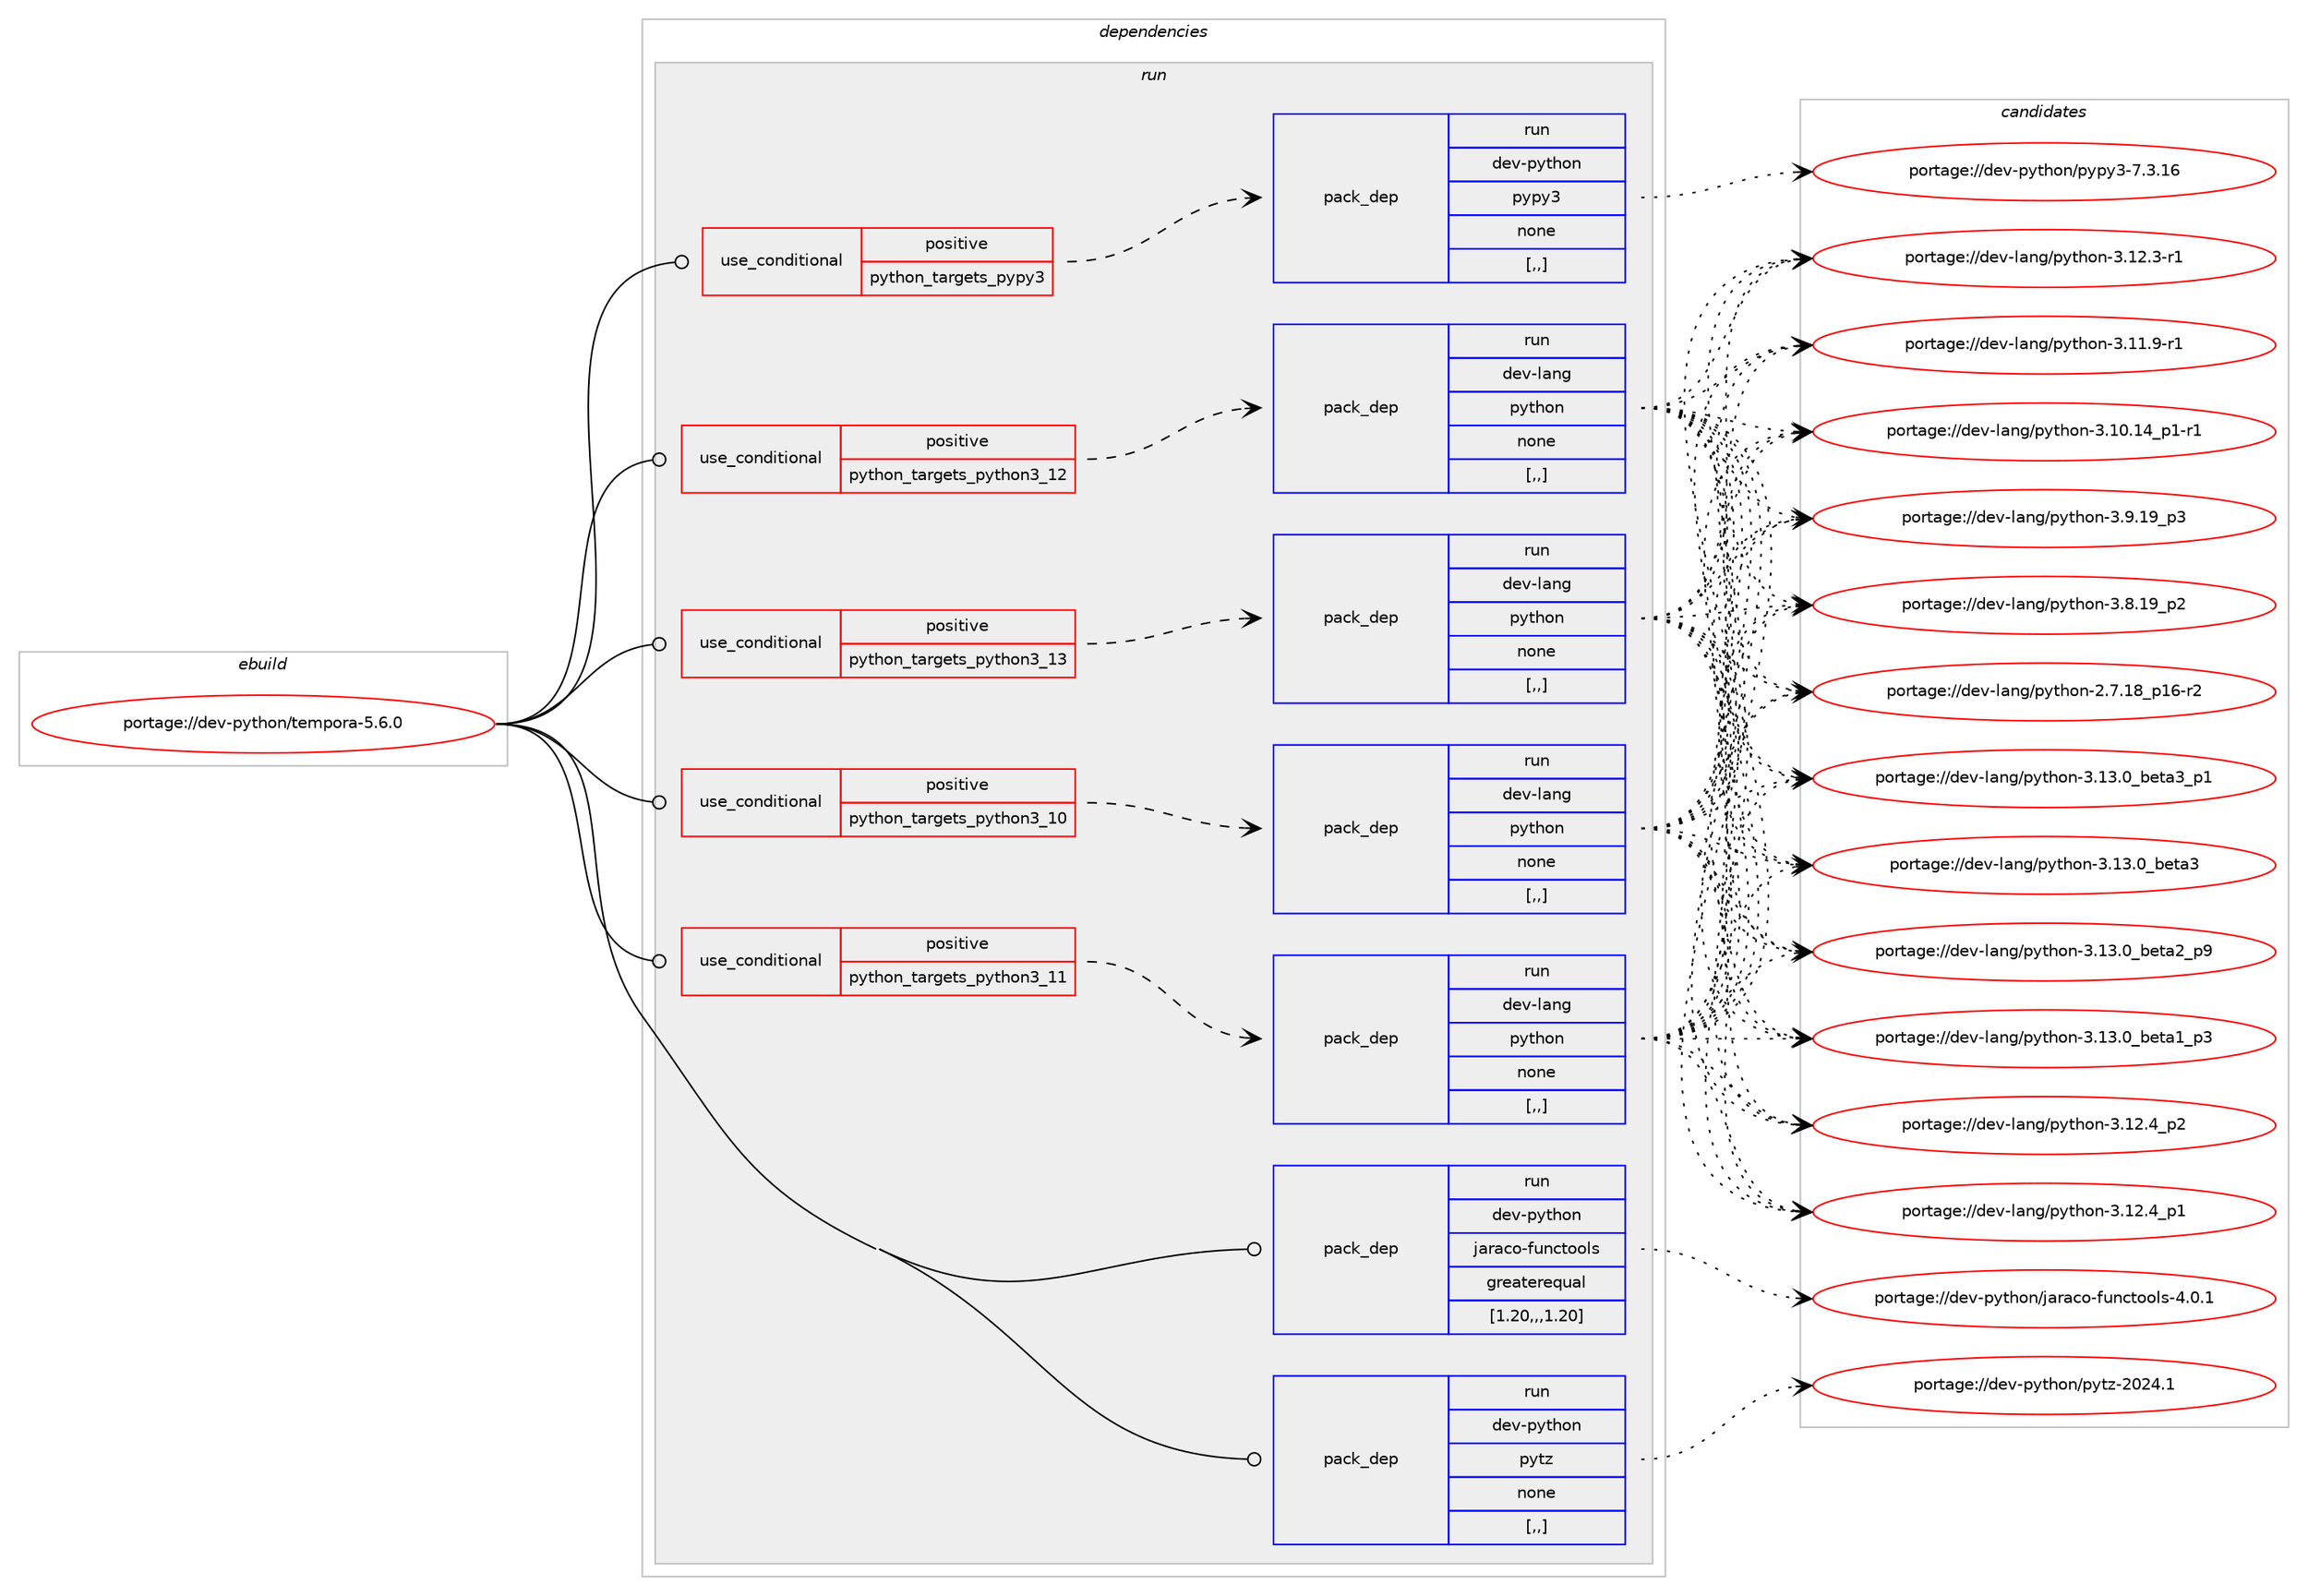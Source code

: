 digraph prolog {

# *************
# Graph options
# *************

newrank=true;
concentrate=true;
compound=true;
graph [rankdir=LR,fontname=Helvetica,fontsize=10,ranksep=1.5];#, ranksep=2.5, nodesep=0.2];
edge  [arrowhead=vee];
node  [fontname=Helvetica,fontsize=10];

# **********
# The ebuild
# **********

subgraph cluster_leftcol {
color=gray;
label=<<i>ebuild</i>>;
id [label="portage://dev-python/tempora-5.6.0", color=red, width=4, href="../dev-python/tempora-5.6.0.svg"];
}

# ****************
# The dependencies
# ****************

subgraph cluster_midcol {
color=gray;
label=<<i>dependencies</i>>;
subgraph cluster_compile {
fillcolor="#eeeeee";
style=filled;
label=<<i>compile</i>>;
}
subgraph cluster_compileandrun {
fillcolor="#eeeeee";
style=filled;
label=<<i>compile and run</i>>;
}
subgraph cluster_run {
fillcolor="#eeeeee";
style=filled;
label=<<i>run</i>>;
subgraph cond40123 {
dependency164791 [label=<<TABLE BORDER="0" CELLBORDER="1" CELLSPACING="0" CELLPADDING="4"><TR><TD ROWSPAN="3" CELLPADDING="10">use_conditional</TD></TR><TR><TD>positive</TD></TR><TR><TD>python_targets_pypy3</TD></TR></TABLE>>, shape=none, color=red];
subgraph pack123396 {
dependency164792 [label=<<TABLE BORDER="0" CELLBORDER="1" CELLSPACING="0" CELLPADDING="4" WIDTH="220"><TR><TD ROWSPAN="6" CELLPADDING="30">pack_dep</TD></TR><TR><TD WIDTH="110">run</TD></TR><TR><TD>dev-python</TD></TR><TR><TD>pypy3</TD></TR><TR><TD>none</TD></TR><TR><TD>[,,]</TD></TR></TABLE>>, shape=none, color=blue];
}
dependency164791:e -> dependency164792:w [weight=20,style="dashed",arrowhead="vee"];
}
id:e -> dependency164791:w [weight=20,style="solid",arrowhead="odot"];
subgraph cond40124 {
dependency164793 [label=<<TABLE BORDER="0" CELLBORDER="1" CELLSPACING="0" CELLPADDING="4"><TR><TD ROWSPAN="3" CELLPADDING="10">use_conditional</TD></TR><TR><TD>positive</TD></TR><TR><TD>python_targets_python3_10</TD></TR></TABLE>>, shape=none, color=red];
subgraph pack123397 {
dependency164794 [label=<<TABLE BORDER="0" CELLBORDER="1" CELLSPACING="0" CELLPADDING="4" WIDTH="220"><TR><TD ROWSPAN="6" CELLPADDING="30">pack_dep</TD></TR><TR><TD WIDTH="110">run</TD></TR><TR><TD>dev-lang</TD></TR><TR><TD>python</TD></TR><TR><TD>none</TD></TR><TR><TD>[,,]</TD></TR></TABLE>>, shape=none, color=blue];
}
dependency164793:e -> dependency164794:w [weight=20,style="dashed",arrowhead="vee"];
}
id:e -> dependency164793:w [weight=20,style="solid",arrowhead="odot"];
subgraph cond40125 {
dependency164795 [label=<<TABLE BORDER="0" CELLBORDER="1" CELLSPACING="0" CELLPADDING="4"><TR><TD ROWSPAN="3" CELLPADDING="10">use_conditional</TD></TR><TR><TD>positive</TD></TR><TR><TD>python_targets_python3_11</TD></TR></TABLE>>, shape=none, color=red];
subgraph pack123398 {
dependency164796 [label=<<TABLE BORDER="0" CELLBORDER="1" CELLSPACING="0" CELLPADDING="4" WIDTH="220"><TR><TD ROWSPAN="6" CELLPADDING="30">pack_dep</TD></TR><TR><TD WIDTH="110">run</TD></TR><TR><TD>dev-lang</TD></TR><TR><TD>python</TD></TR><TR><TD>none</TD></TR><TR><TD>[,,]</TD></TR></TABLE>>, shape=none, color=blue];
}
dependency164795:e -> dependency164796:w [weight=20,style="dashed",arrowhead="vee"];
}
id:e -> dependency164795:w [weight=20,style="solid",arrowhead="odot"];
subgraph cond40126 {
dependency164797 [label=<<TABLE BORDER="0" CELLBORDER="1" CELLSPACING="0" CELLPADDING="4"><TR><TD ROWSPAN="3" CELLPADDING="10">use_conditional</TD></TR><TR><TD>positive</TD></TR><TR><TD>python_targets_python3_12</TD></TR></TABLE>>, shape=none, color=red];
subgraph pack123399 {
dependency164798 [label=<<TABLE BORDER="0" CELLBORDER="1" CELLSPACING="0" CELLPADDING="4" WIDTH="220"><TR><TD ROWSPAN="6" CELLPADDING="30">pack_dep</TD></TR><TR><TD WIDTH="110">run</TD></TR><TR><TD>dev-lang</TD></TR><TR><TD>python</TD></TR><TR><TD>none</TD></TR><TR><TD>[,,]</TD></TR></TABLE>>, shape=none, color=blue];
}
dependency164797:e -> dependency164798:w [weight=20,style="dashed",arrowhead="vee"];
}
id:e -> dependency164797:w [weight=20,style="solid",arrowhead="odot"];
subgraph cond40127 {
dependency164799 [label=<<TABLE BORDER="0" CELLBORDER="1" CELLSPACING="0" CELLPADDING="4"><TR><TD ROWSPAN="3" CELLPADDING="10">use_conditional</TD></TR><TR><TD>positive</TD></TR><TR><TD>python_targets_python3_13</TD></TR></TABLE>>, shape=none, color=red];
subgraph pack123400 {
dependency164800 [label=<<TABLE BORDER="0" CELLBORDER="1" CELLSPACING="0" CELLPADDING="4" WIDTH="220"><TR><TD ROWSPAN="6" CELLPADDING="30">pack_dep</TD></TR><TR><TD WIDTH="110">run</TD></TR><TR><TD>dev-lang</TD></TR><TR><TD>python</TD></TR><TR><TD>none</TD></TR><TR><TD>[,,]</TD></TR></TABLE>>, shape=none, color=blue];
}
dependency164799:e -> dependency164800:w [weight=20,style="dashed",arrowhead="vee"];
}
id:e -> dependency164799:w [weight=20,style="solid",arrowhead="odot"];
subgraph pack123401 {
dependency164801 [label=<<TABLE BORDER="0" CELLBORDER="1" CELLSPACING="0" CELLPADDING="4" WIDTH="220"><TR><TD ROWSPAN="6" CELLPADDING="30">pack_dep</TD></TR><TR><TD WIDTH="110">run</TD></TR><TR><TD>dev-python</TD></TR><TR><TD>jaraco-functools</TD></TR><TR><TD>greaterequal</TD></TR><TR><TD>[1.20,,,1.20]</TD></TR></TABLE>>, shape=none, color=blue];
}
id:e -> dependency164801:w [weight=20,style="solid",arrowhead="odot"];
subgraph pack123402 {
dependency164802 [label=<<TABLE BORDER="0" CELLBORDER="1" CELLSPACING="0" CELLPADDING="4" WIDTH="220"><TR><TD ROWSPAN="6" CELLPADDING="30">pack_dep</TD></TR><TR><TD WIDTH="110">run</TD></TR><TR><TD>dev-python</TD></TR><TR><TD>pytz</TD></TR><TR><TD>none</TD></TR><TR><TD>[,,]</TD></TR></TABLE>>, shape=none, color=blue];
}
id:e -> dependency164802:w [weight=20,style="solid",arrowhead="odot"];
}
}

# **************
# The candidates
# **************

subgraph cluster_choices {
rank=same;
color=gray;
label=<<i>candidates</i>>;

subgraph choice123396 {
color=black;
nodesep=1;
choice10010111845112121116104111110471121211121215145554651464954 [label="portage://dev-python/pypy3-7.3.16", color=red, width=4,href="../dev-python/pypy3-7.3.16.svg"];
dependency164792:e -> choice10010111845112121116104111110471121211121215145554651464954:w [style=dotted,weight="100"];
}
subgraph choice123397 {
color=black;
nodesep=1;
choice10010111845108971101034711212111610411111045514649514648959810111697519511249 [label="portage://dev-lang/python-3.13.0_beta3_p1", color=red, width=4,href="../dev-lang/python-3.13.0_beta3_p1.svg"];
choice1001011184510897110103471121211161041111104551464951464895981011169751 [label="portage://dev-lang/python-3.13.0_beta3", color=red, width=4,href="../dev-lang/python-3.13.0_beta3.svg"];
choice10010111845108971101034711212111610411111045514649514648959810111697509511257 [label="portage://dev-lang/python-3.13.0_beta2_p9", color=red, width=4,href="../dev-lang/python-3.13.0_beta2_p9.svg"];
choice10010111845108971101034711212111610411111045514649514648959810111697499511251 [label="portage://dev-lang/python-3.13.0_beta1_p3", color=red, width=4,href="../dev-lang/python-3.13.0_beta1_p3.svg"];
choice100101118451089711010347112121116104111110455146495046529511250 [label="portage://dev-lang/python-3.12.4_p2", color=red, width=4,href="../dev-lang/python-3.12.4_p2.svg"];
choice100101118451089711010347112121116104111110455146495046529511249 [label="portage://dev-lang/python-3.12.4_p1", color=red, width=4,href="../dev-lang/python-3.12.4_p1.svg"];
choice100101118451089711010347112121116104111110455146495046514511449 [label="portage://dev-lang/python-3.12.3-r1", color=red, width=4,href="../dev-lang/python-3.12.3-r1.svg"];
choice100101118451089711010347112121116104111110455146494946574511449 [label="portage://dev-lang/python-3.11.9-r1", color=red, width=4,href="../dev-lang/python-3.11.9-r1.svg"];
choice100101118451089711010347112121116104111110455146494846495295112494511449 [label="portage://dev-lang/python-3.10.14_p1-r1", color=red, width=4,href="../dev-lang/python-3.10.14_p1-r1.svg"];
choice100101118451089711010347112121116104111110455146574649579511251 [label="portage://dev-lang/python-3.9.19_p3", color=red, width=4,href="../dev-lang/python-3.9.19_p3.svg"];
choice100101118451089711010347112121116104111110455146564649579511250 [label="portage://dev-lang/python-3.8.19_p2", color=red, width=4,href="../dev-lang/python-3.8.19_p2.svg"];
choice100101118451089711010347112121116104111110455046554649569511249544511450 [label="portage://dev-lang/python-2.7.18_p16-r2", color=red, width=4,href="../dev-lang/python-2.7.18_p16-r2.svg"];
dependency164794:e -> choice10010111845108971101034711212111610411111045514649514648959810111697519511249:w [style=dotted,weight="100"];
dependency164794:e -> choice1001011184510897110103471121211161041111104551464951464895981011169751:w [style=dotted,weight="100"];
dependency164794:e -> choice10010111845108971101034711212111610411111045514649514648959810111697509511257:w [style=dotted,weight="100"];
dependency164794:e -> choice10010111845108971101034711212111610411111045514649514648959810111697499511251:w [style=dotted,weight="100"];
dependency164794:e -> choice100101118451089711010347112121116104111110455146495046529511250:w [style=dotted,weight="100"];
dependency164794:e -> choice100101118451089711010347112121116104111110455146495046529511249:w [style=dotted,weight="100"];
dependency164794:e -> choice100101118451089711010347112121116104111110455146495046514511449:w [style=dotted,weight="100"];
dependency164794:e -> choice100101118451089711010347112121116104111110455146494946574511449:w [style=dotted,weight="100"];
dependency164794:e -> choice100101118451089711010347112121116104111110455146494846495295112494511449:w [style=dotted,weight="100"];
dependency164794:e -> choice100101118451089711010347112121116104111110455146574649579511251:w [style=dotted,weight="100"];
dependency164794:e -> choice100101118451089711010347112121116104111110455146564649579511250:w [style=dotted,weight="100"];
dependency164794:e -> choice100101118451089711010347112121116104111110455046554649569511249544511450:w [style=dotted,weight="100"];
}
subgraph choice123398 {
color=black;
nodesep=1;
choice10010111845108971101034711212111610411111045514649514648959810111697519511249 [label="portage://dev-lang/python-3.13.0_beta3_p1", color=red, width=4,href="../dev-lang/python-3.13.0_beta3_p1.svg"];
choice1001011184510897110103471121211161041111104551464951464895981011169751 [label="portage://dev-lang/python-3.13.0_beta3", color=red, width=4,href="../dev-lang/python-3.13.0_beta3.svg"];
choice10010111845108971101034711212111610411111045514649514648959810111697509511257 [label="portage://dev-lang/python-3.13.0_beta2_p9", color=red, width=4,href="../dev-lang/python-3.13.0_beta2_p9.svg"];
choice10010111845108971101034711212111610411111045514649514648959810111697499511251 [label="portage://dev-lang/python-3.13.0_beta1_p3", color=red, width=4,href="../dev-lang/python-3.13.0_beta1_p3.svg"];
choice100101118451089711010347112121116104111110455146495046529511250 [label="portage://dev-lang/python-3.12.4_p2", color=red, width=4,href="../dev-lang/python-3.12.4_p2.svg"];
choice100101118451089711010347112121116104111110455146495046529511249 [label="portage://dev-lang/python-3.12.4_p1", color=red, width=4,href="../dev-lang/python-3.12.4_p1.svg"];
choice100101118451089711010347112121116104111110455146495046514511449 [label="portage://dev-lang/python-3.12.3-r1", color=red, width=4,href="../dev-lang/python-3.12.3-r1.svg"];
choice100101118451089711010347112121116104111110455146494946574511449 [label="portage://dev-lang/python-3.11.9-r1", color=red, width=4,href="../dev-lang/python-3.11.9-r1.svg"];
choice100101118451089711010347112121116104111110455146494846495295112494511449 [label="portage://dev-lang/python-3.10.14_p1-r1", color=red, width=4,href="../dev-lang/python-3.10.14_p1-r1.svg"];
choice100101118451089711010347112121116104111110455146574649579511251 [label="portage://dev-lang/python-3.9.19_p3", color=red, width=4,href="../dev-lang/python-3.9.19_p3.svg"];
choice100101118451089711010347112121116104111110455146564649579511250 [label="portage://dev-lang/python-3.8.19_p2", color=red, width=4,href="../dev-lang/python-3.8.19_p2.svg"];
choice100101118451089711010347112121116104111110455046554649569511249544511450 [label="portage://dev-lang/python-2.7.18_p16-r2", color=red, width=4,href="../dev-lang/python-2.7.18_p16-r2.svg"];
dependency164796:e -> choice10010111845108971101034711212111610411111045514649514648959810111697519511249:w [style=dotted,weight="100"];
dependency164796:e -> choice1001011184510897110103471121211161041111104551464951464895981011169751:w [style=dotted,weight="100"];
dependency164796:e -> choice10010111845108971101034711212111610411111045514649514648959810111697509511257:w [style=dotted,weight="100"];
dependency164796:e -> choice10010111845108971101034711212111610411111045514649514648959810111697499511251:w [style=dotted,weight="100"];
dependency164796:e -> choice100101118451089711010347112121116104111110455146495046529511250:w [style=dotted,weight="100"];
dependency164796:e -> choice100101118451089711010347112121116104111110455146495046529511249:w [style=dotted,weight="100"];
dependency164796:e -> choice100101118451089711010347112121116104111110455146495046514511449:w [style=dotted,weight="100"];
dependency164796:e -> choice100101118451089711010347112121116104111110455146494946574511449:w [style=dotted,weight="100"];
dependency164796:e -> choice100101118451089711010347112121116104111110455146494846495295112494511449:w [style=dotted,weight="100"];
dependency164796:e -> choice100101118451089711010347112121116104111110455146574649579511251:w [style=dotted,weight="100"];
dependency164796:e -> choice100101118451089711010347112121116104111110455146564649579511250:w [style=dotted,weight="100"];
dependency164796:e -> choice100101118451089711010347112121116104111110455046554649569511249544511450:w [style=dotted,weight="100"];
}
subgraph choice123399 {
color=black;
nodesep=1;
choice10010111845108971101034711212111610411111045514649514648959810111697519511249 [label="portage://dev-lang/python-3.13.0_beta3_p1", color=red, width=4,href="../dev-lang/python-3.13.0_beta3_p1.svg"];
choice1001011184510897110103471121211161041111104551464951464895981011169751 [label="portage://dev-lang/python-3.13.0_beta3", color=red, width=4,href="../dev-lang/python-3.13.0_beta3.svg"];
choice10010111845108971101034711212111610411111045514649514648959810111697509511257 [label="portage://dev-lang/python-3.13.0_beta2_p9", color=red, width=4,href="../dev-lang/python-3.13.0_beta2_p9.svg"];
choice10010111845108971101034711212111610411111045514649514648959810111697499511251 [label="portage://dev-lang/python-3.13.0_beta1_p3", color=red, width=4,href="../dev-lang/python-3.13.0_beta1_p3.svg"];
choice100101118451089711010347112121116104111110455146495046529511250 [label="portage://dev-lang/python-3.12.4_p2", color=red, width=4,href="../dev-lang/python-3.12.4_p2.svg"];
choice100101118451089711010347112121116104111110455146495046529511249 [label="portage://dev-lang/python-3.12.4_p1", color=red, width=4,href="../dev-lang/python-3.12.4_p1.svg"];
choice100101118451089711010347112121116104111110455146495046514511449 [label="portage://dev-lang/python-3.12.3-r1", color=red, width=4,href="../dev-lang/python-3.12.3-r1.svg"];
choice100101118451089711010347112121116104111110455146494946574511449 [label="portage://dev-lang/python-3.11.9-r1", color=red, width=4,href="../dev-lang/python-3.11.9-r1.svg"];
choice100101118451089711010347112121116104111110455146494846495295112494511449 [label="portage://dev-lang/python-3.10.14_p1-r1", color=red, width=4,href="../dev-lang/python-3.10.14_p1-r1.svg"];
choice100101118451089711010347112121116104111110455146574649579511251 [label="portage://dev-lang/python-3.9.19_p3", color=red, width=4,href="../dev-lang/python-3.9.19_p3.svg"];
choice100101118451089711010347112121116104111110455146564649579511250 [label="portage://dev-lang/python-3.8.19_p2", color=red, width=4,href="../dev-lang/python-3.8.19_p2.svg"];
choice100101118451089711010347112121116104111110455046554649569511249544511450 [label="portage://dev-lang/python-2.7.18_p16-r2", color=red, width=4,href="../dev-lang/python-2.7.18_p16-r2.svg"];
dependency164798:e -> choice10010111845108971101034711212111610411111045514649514648959810111697519511249:w [style=dotted,weight="100"];
dependency164798:e -> choice1001011184510897110103471121211161041111104551464951464895981011169751:w [style=dotted,weight="100"];
dependency164798:e -> choice10010111845108971101034711212111610411111045514649514648959810111697509511257:w [style=dotted,weight="100"];
dependency164798:e -> choice10010111845108971101034711212111610411111045514649514648959810111697499511251:w [style=dotted,weight="100"];
dependency164798:e -> choice100101118451089711010347112121116104111110455146495046529511250:w [style=dotted,weight="100"];
dependency164798:e -> choice100101118451089711010347112121116104111110455146495046529511249:w [style=dotted,weight="100"];
dependency164798:e -> choice100101118451089711010347112121116104111110455146495046514511449:w [style=dotted,weight="100"];
dependency164798:e -> choice100101118451089711010347112121116104111110455146494946574511449:w [style=dotted,weight="100"];
dependency164798:e -> choice100101118451089711010347112121116104111110455146494846495295112494511449:w [style=dotted,weight="100"];
dependency164798:e -> choice100101118451089711010347112121116104111110455146574649579511251:w [style=dotted,weight="100"];
dependency164798:e -> choice100101118451089711010347112121116104111110455146564649579511250:w [style=dotted,weight="100"];
dependency164798:e -> choice100101118451089711010347112121116104111110455046554649569511249544511450:w [style=dotted,weight="100"];
}
subgraph choice123400 {
color=black;
nodesep=1;
choice10010111845108971101034711212111610411111045514649514648959810111697519511249 [label="portage://dev-lang/python-3.13.0_beta3_p1", color=red, width=4,href="../dev-lang/python-3.13.0_beta3_p1.svg"];
choice1001011184510897110103471121211161041111104551464951464895981011169751 [label="portage://dev-lang/python-3.13.0_beta3", color=red, width=4,href="../dev-lang/python-3.13.0_beta3.svg"];
choice10010111845108971101034711212111610411111045514649514648959810111697509511257 [label="portage://dev-lang/python-3.13.0_beta2_p9", color=red, width=4,href="../dev-lang/python-3.13.0_beta2_p9.svg"];
choice10010111845108971101034711212111610411111045514649514648959810111697499511251 [label="portage://dev-lang/python-3.13.0_beta1_p3", color=red, width=4,href="../dev-lang/python-3.13.0_beta1_p3.svg"];
choice100101118451089711010347112121116104111110455146495046529511250 [label="portage://dev-lang/python-3.12.4_p2", color=red, width=4,href="../dev-lang/python-3.12.4_p2.svg"];
choice100101118451089711010347112121116104111110455146495046529511249 [label="portage://dev-lang/python-3.12.4_p1", color=red, width=4,href="../dev-lang/python-3.12.4_p1.svg"];
choice100101118451089711010347112121116104111110455146495046514511449 [label="portage://dev-lang/python-3.12.3-r1", color=red, width=4,href="../dev-lang/python-3.12.3-r1.svg"];
choice100101118451089711010347112121116104111110455146494946574511449 [label="portage://dev-lang/python-3.11.9-r1", color=red, width=4,href="../dev-lang/python-3.11.9-r1.svg"];
choice100101118451089711010347112121116104111110455146494846495295112494511449 [label="portage://dev-lang/python-3.10.14_p1-r1", color=red, width=4,href="../dev-lang/python-3.10.14_p1-r1.svg"];
choice100101118451089711010347112121116104111110455146574649579511251 [label="portage://dev-lang/python-3.9.19_p3", color=red, width=4,href="../dev-lang/python-3.9.19_p3.svg"];
choice100101118451089711010347112121116104111110455146564649579511250 [label="portage://dev-lang/python-3.8.19_p2", color=red, width=4,href="../dev-lang/python-3.8.19_p2.svg"];
choice100101118451089711010347112121116104111110455046554649569511249544511450 [label="portage://dev-lang/python-2.7.18_p16-r2", color=red, width=4,href="../dev-lang/python-2.7.18_p16-r2.svg"];
dependency164800:e -> choice10010111845108971101034711212111610411111045514649514648959810111697519511249:w [style=dotted,weight="100"];
dependency164800:e -> choice1001011184510897110103471121211161041111104551464951464895981011169751:w [style=dotted,weight="100"];
dependency164800:e -> choice10010111845108971101034711212111610411111045514649514648959810111697509511257:w [style=dotted,weight="100"];
dependency164800:e -> choice10010111845108971101034711212111610411111045514649514648959810111697499511251:w [style=dotted,weight="100"];
dependency164800:e -> choice100101118451089711010347112121116104111110455146495046529511250:w [style=dotted,weight="100"];
dependency164800:e -> choice100101118451089711010347112121116104111110455146495046529511249:w [style=dotted,weight="100"];
dependency164800:e -> choice100101118451089711010347112121116104111110455146495046514511449:w [style=dotted,weight="100"];
dependency164800:e -> choice100101118451089711010347112121116104111110455146494946574511449:w [style=dotted,weight="100"];
dependency164800:e -> choice100101118451089711010347112121116104111110455146494846495295112494511449:w [style=dotted,weight="100"];
dependency164800:e -> choice100101118451089711010347112121116104111110455146574649579511251:w [style=dotted,weight="100"];
dependency164800:e -> choice100101118451089711010347112121116104111110455146564649579511250:w [style=dotted,weight="100"];
dependency164800:e -> choice100101118451089711010347112121116104111110455046554649569511249544511450:w [style=dotted,weight="100"];
}
subgraph choice123401 {
color=black;
nodesep=1;
choice10010111845112121116104111110471069711497991114510211711099116111111108115455246484649 [label="portage://dev-python/jaraco-functools-4.0.1", color=red, width=4,href="../dev-python/jaraco-functools-4.0.1.svg"];
dependency164801:e -> choice10010111845112121116104111110471069711497991114510211711099116111111108115455246484649:w [style=dotted,weight="100"];
}
subgraph choice123402 {
color=black;
nodesep=1;
choice100101118451121211161041111104711212111612245504850524649 [label="portage://dev-python/pytz-2024.1", color=red, width=4,href="../dev-python/pytz-2024.1.svg"];
dependency164802:e -> choice100101118451121211161041111104711212111612245504850524649:w [style=dotted,weight="100"];
}
}

}
